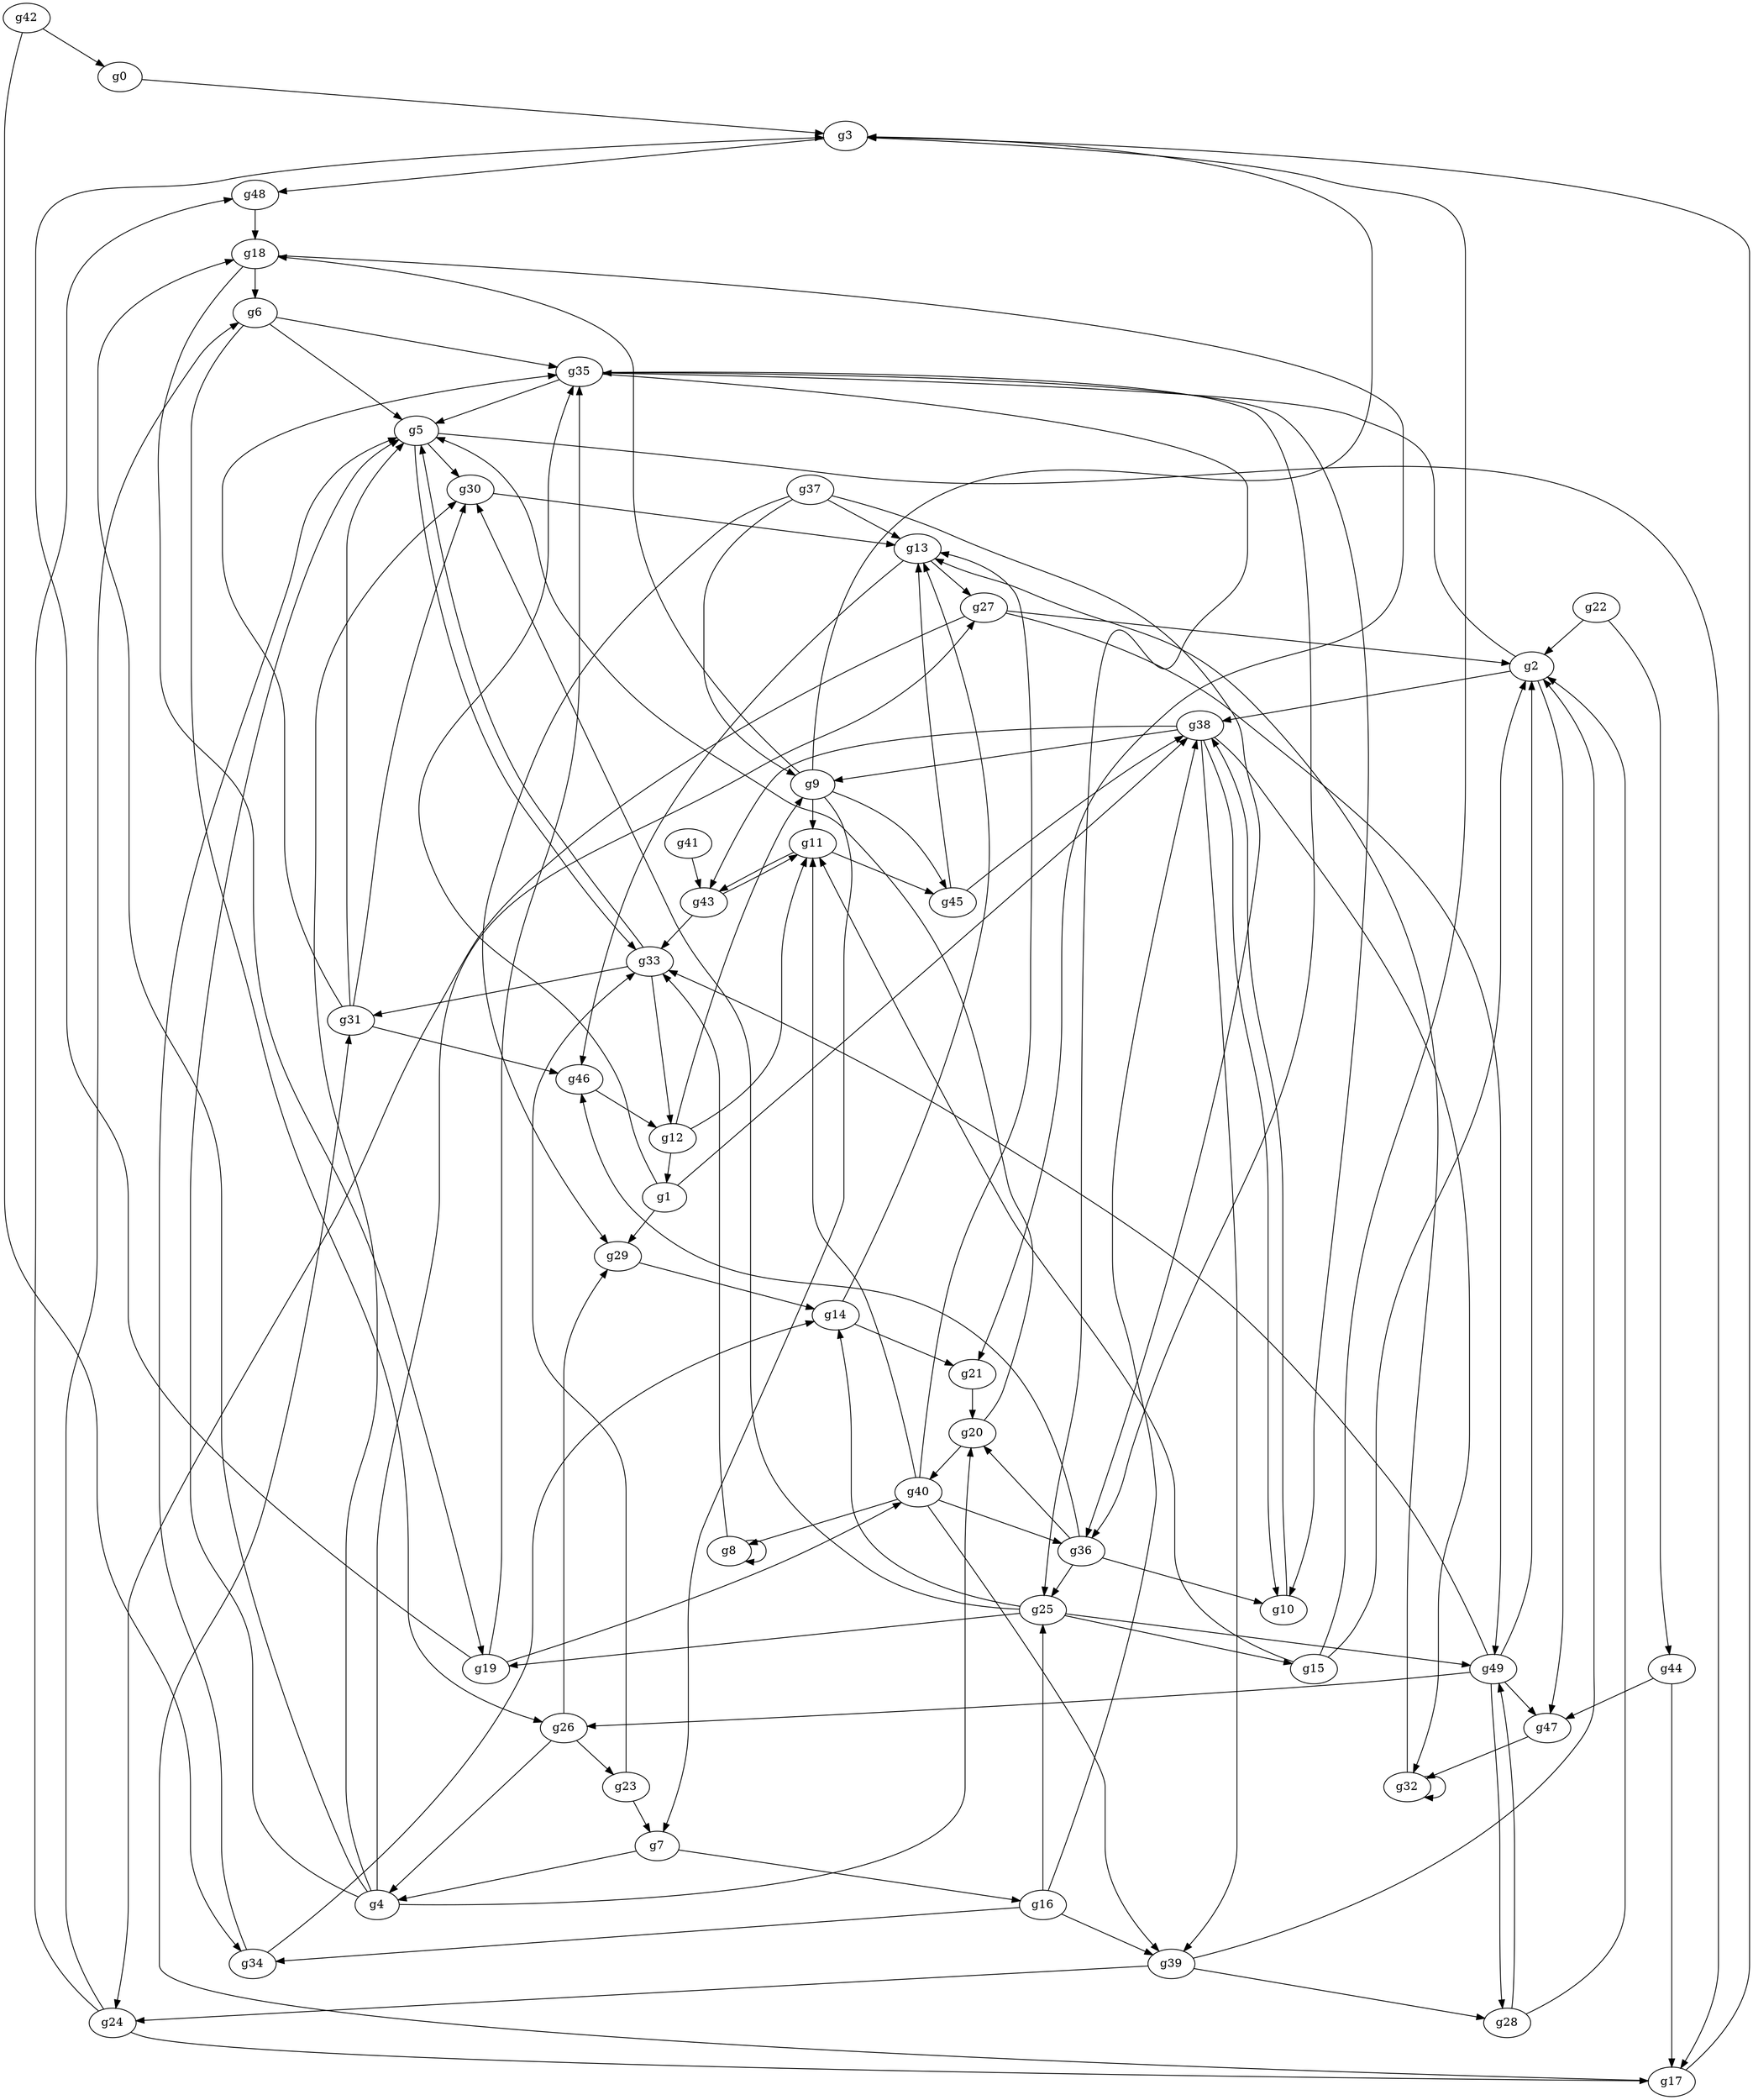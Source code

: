digraph "g" {

g0->g3

g1->g35

g1->g38

g1->g29

g2->g35

g2->g47

g2->g38

g3->g48

g4->g20

g4->g27

g4->g18

g4->g5

g4->g30

g5->g17

g5->g33

g5->g30

g6->g35

g6->g5

g6->g26

g7->g16

g7->g4

g8->g8

g8->g33

g9->g45

g9->g7

g9->g11

g9->g18

g9->g3

g10->g38

g11->g45

g11->g43

g12->g9

g12->g11

g12->g1

g13->g46

g13->g27

g14->g21

g14->g13

g15->g11

g15->g2

g15->g3

g16->g34

g16->g39

g16->g38

g16->g25

g17->g31

g17->g3

g18->g21

g18->g19

g18->g6

g19->g35

g19->g40

g19->g3

g20->g40

g20->g5

g21->g20

g22->g2

g22->g44

g23->g7

g23->g33

g24->g48

g24->g17

g24->g6

g25->g49

g25->g19

g25->g14

g25->g15

g25->g30

g26->g29

g26->g23

g26->g4

g27->g49

g27->g2

g27->g24

g28->g49

g28->g2

g29->g14

g30->g13

g31->g46

g31->g35

g31->g5

g31->g30

g32->g32

g32->g13

g33->g12

g33->g5

g33->g31

g34->g5

g34->g14

g35->g36

g35->g10

g35->g25

g35->g5

g36->g46

g36->g10

g36->g20

g36->g25

g37->g9

g37->g36

g37->g29

g37->g13

g38->g9

g38->g10

g38->g39

g38->g32

g38->g43

g39->g2

g39->g28

g39->g24

g40->g36

g40->g8

g40->g11

g40->g39

g40->g13

g41->g43

g42->g34

g42->g0

g43->g11

g43->g33

g44->g47

g44->g17

g45->g38

g45->g13

g46->g12

g47->g32

g48->g18

g49->g47

g49->g2

g49->g28

g49->g33

g49->g26

}

